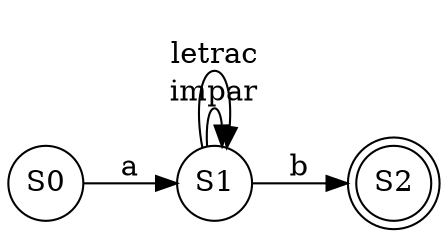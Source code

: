 digraph structs {
rankdir=LR 
{

S0[shape=circle fixedsize=true]
S1[shape=circle fixedsize=true]
S2[shape=doublecircle fixedsize=true]}
S0 -> S1[label= "a"]
S1 -> S1[label= impar]
S1 -> S1[label= letrac]
S1 -> S2[label= "b"]
 }